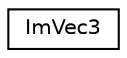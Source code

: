 digraph "Graphical Class Hierarchy"
{
 // LATEX_PDF_SIZE
  edge [fontname="Helvetica",fontsize="10",labelfontname="Helvetica",labelfontsize="10"];
  node [fontname="Helvetica",fontsize="10",shape=record];
  rankdir="LR";
  Node0 [label="ImVec3",height=0.2,width=0.4,color="black", fillcolor="white", style="filled",URL="$struct_im_vec3.html",tooltip=" "];
}

